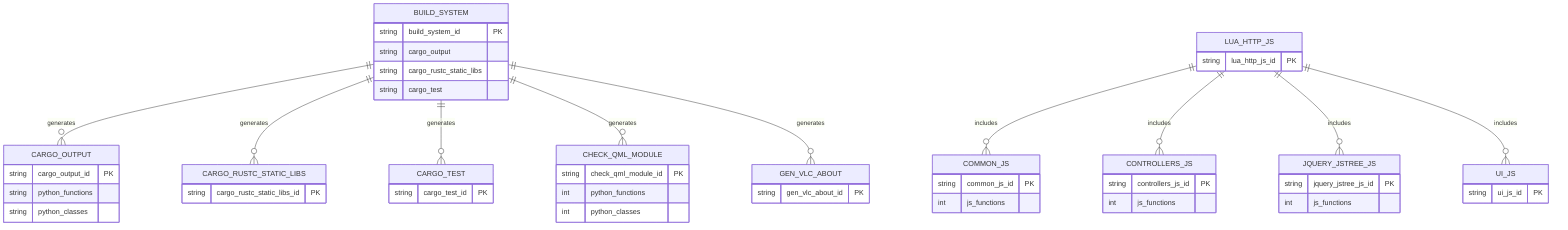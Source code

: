 erDiagram
 BUILD_SYSTEM {
   string build_system_id PK
   string cargo_output
   string cargo_rustc_static_libs
   string cargo_test
 }

 CARGO_OUTPUT {
   string cargo_output_id PK
   string python_functions
   string python_classes
 }

 CARGO_RUSTC_STATIC_LIBS {
   string cargo_rustc_static_libs_id PK
 }

 CARGO_TEST {
   string cargo_test_id PK
 }

 CHECK_QML_MODULE {
   string check_qml_module_id PK
   int python_functions
   int python_classes
 }

 GEN_VLC_ABOUT {
   string gen_vlc_about_id PK
 }

 COMMON_JS {
   string common_js_id PK
   int js_functions
 }

 CONTROLLERS_JS {
   string controllers_js_id PK
   int js_functions
 }

 JQUERY_JSTREE_JS {
   string jquery_jstree_js_id PK
   int js_functions
 }

 UI_JS {
   string ui_js_id PK
 }

 LUA_HTTP_JS {
   string lua_http_js_id PK
 }

 BUILD_SYSTEM ||--o{ CARGO_OUTPUT : generates
 BUILD_SYSTEM ||--o{ CARGO_RUSTC_STATIC_LIBS : generates
 BUILD_SYSTEM ||--o{ CARGO_TEST : generates
 BUILD_SYSTEM ||--o{ CHECK_QML_MODULE : generates
 BUILD_SYSTEM ||--o{ GEN_VLC_ABOUT : generates
 LUA_HTTP_JS ||--o{ COMMON_JS : includes
 LUA_HTTP_JS ||--o{ CONTROLLERS_JS : includes
 LUA_HTTP_JS ||--o{ JQUERY_JSTREE_JS : includes
 LUA_HTTP_JS ||--o{ UI_JS : includes